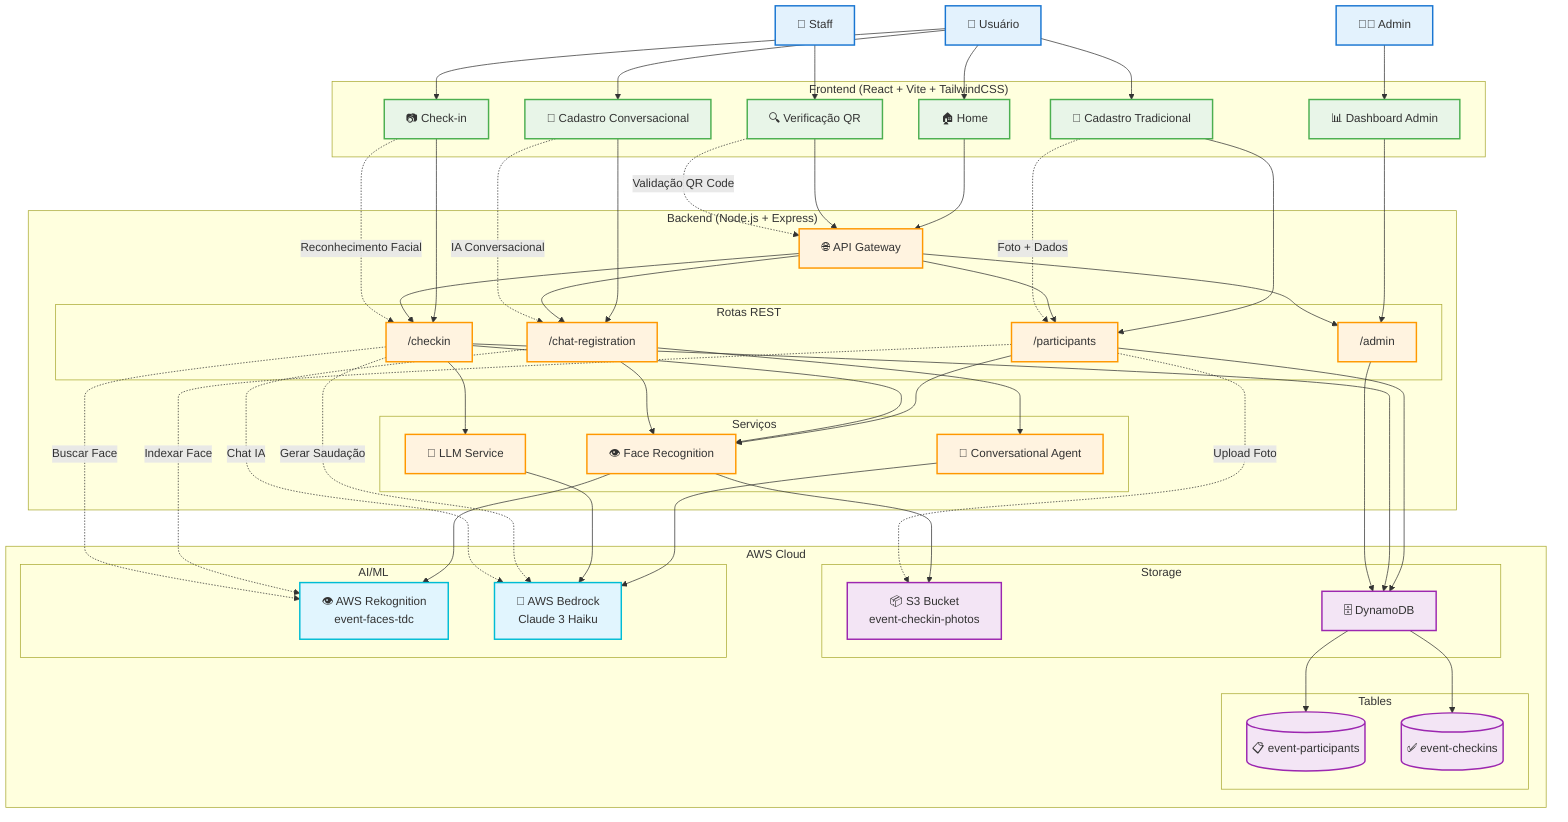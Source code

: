 graph TB
    %% Users
    USER[👤 Usuário]
    STAFF[👥 Staff]
    ADMIN_USER[👨‍💼 Admin]

    %% Frontend Layer
    subgraph "Frontend (React + Vite + TailwindCSS)"
        HOME[🏠 Home]
        REG[📝 Cadastro Tradicional]
        CHAT[💬 Cadastro Conversacional]
        CHECKIN[📷 Check-in]
        QR[🔍 Verificação QR]
        ADMIN[📊 Dashboard Admin]
    end

    %% Backend Layer
    subgraph "Backend (Node.js + Express)"
        API[🌐 API Gateway]
        
        subgraph "Rotas REST"
            R1["/participants"]
            R2["/checkin"]
            R3["/admin"]
            R4["/chat-registration"]
        end
        
        subgraph "Serviços"
            FACE[👁️ Face Recognition]
            LLM[🤖 LLM Service]
            AGENT[💭 Conversational Agent]
        end
    end

    %% AWS Services
    subgraph "AWS Cloud"
        subgraph "Storage"
            S3[📦 S3 Bucket<br/>event-checkin-photos]
            DDB[🗄️ DynamoDB]
        end
        
        subgraph "AI/ML"
            REK[👁️ AWS Rekognition<br/>event-faces-tdc]
            BED[🧠 AWS Bedrock<br/>Claude 3 Haiku]
        end
        
        subgraph "Tables"
            T1[(📋 event-participants)]
            T2[(✅ event-checkins)]
        end
    end

    %% User Flows
    USER --> HOME
    USER --> REG
    USER --> CHAT
    USER --> CHECKIN
    STAFF --> QR
    ADMIN_USER --> ADMIN

    %% Frontend to Backend
    HOME --> API
    REG --> R1
    CHAT --> R4
    CHECKIN --> R2
    QR --> API
    ADMIN --> R3

    %% Backend Internal
    API --> R1
    API --> R2
    API --> R3
    API --> R4
    
    R1 --> FACE
    R2 --> FACE
    R2 --> LLM
    R4 --> AGENT
    R4 --> FACE
    
    AGENT --> BED
    LLM --> BED
    FACE --> REK
    FACE --> S3

    %% Data Storage
    R1 --> DDB
    R2 --> DDB
    R3 --> DDB
    DDB --> T1
    DDB --> T2

    %% Data Flow Labels
    REG -.->|"Foto + Dados"| R1
    CHAT -.->|"IA Conversacional"| R4
    CHECKIN -.->|"Reconhecimento Facial"| R2
    QR -.->|"Validação QR Code"| API
    
    R1 -.->|"Indexar Face"| REK
    R1 -.->|"Upload Foto"| S3
    R2 -.->|"Buscar Face"| REK
    R2 -.->|"Gerar Saudação"| BED
    R4 -.->|"Chat IA"| BED

    %% Styling
    classDef user fill:#e3f2fd,stroke:#1976d2,stroke-width:2px
    classDef frontend fill:#e8f5e8,stroke:#4caf50,stroke-width:2px
    classDef backend fill:#fff3e0,stroke:#ff9800,stroke-width:2px
    classDef aws fill:#fce4ec,stroke:#e91e63,stroke-width:2px
    classDef storage fill:#f3e5f5,stroke:#9c27b0,stroke-width:2px
    classDef ai fill:#e1f5fe,stroke:#00bcd4,stroke-width:2px
    
    class USER,STAFF,ADMIN_USER user
    class HOME,REG,CHAT,CHECKIN,QR,ADMIN frontend
    class API,R1,R2,R3,R4,FACE,LLM,AGENT backend
    class S3,DDB,T1,T2 storage
    class REK,BED ai